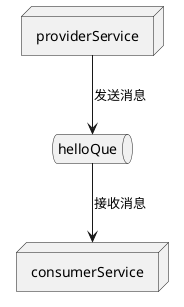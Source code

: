 @startuml
node providerService
node consumerService
queue helloQue

providerService --> helloQue: 发送消息
helloQue --> consumerService: 接收消息
@enduml
